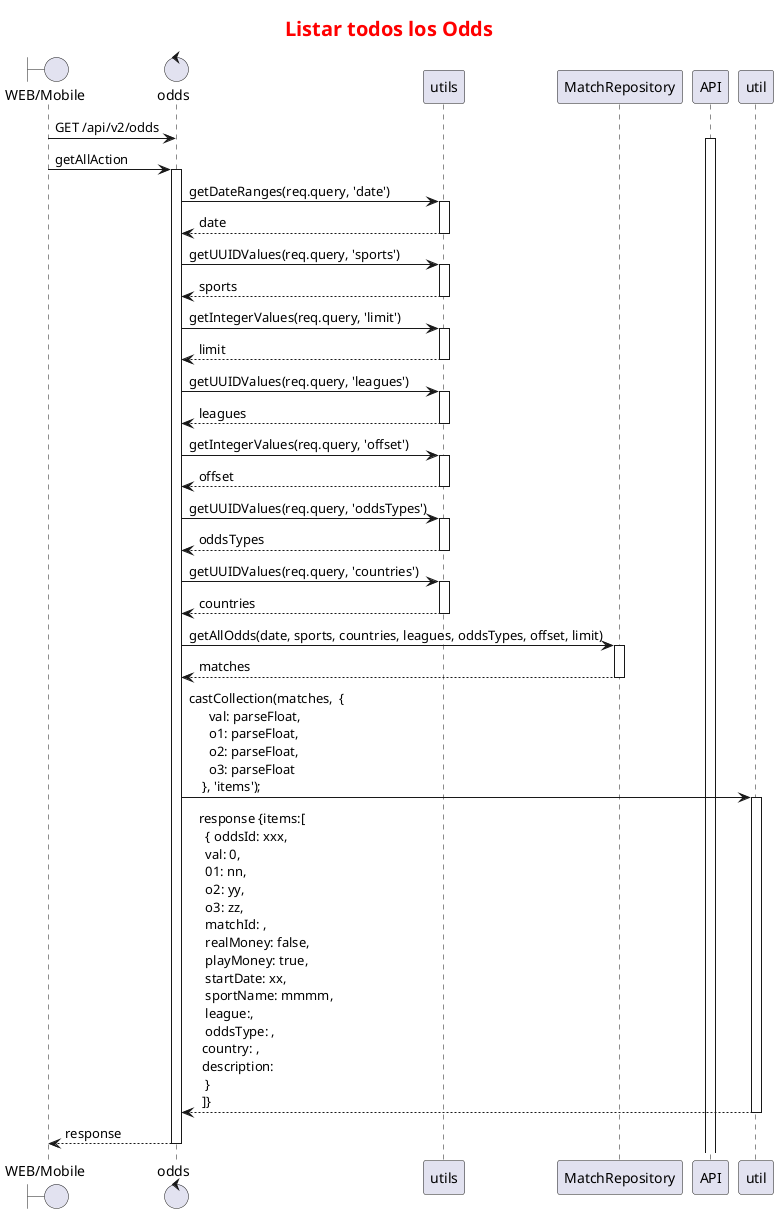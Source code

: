 @startuml
title <font color=red size=20>Listar todos los Odds</font>
boundary "WEB/Mobile" as UI
control odds as odds
participant utils
participant MatchRepository as repo
UI -> odds : GET /api/v2/odds
activate API
UI -> odds : getAllAction
activate odds
odds -> utils : getDateRanges(req.query, 'date')
activate utils
return date 
odds -> utils : getUUIDValues(req.query, 'sports')
activate utils
return sports
odds -> utils : getIntegerValues(req.query, 'limit')
activate utils
return limit
odds -> utils : getUUIDValues(req.query, 'leagues')
activate utils
return leagues
odds -> utils : getIntegerValues(req.query, 'offset')
activate utils
return offset
odds -> utils : getUUIDValues(req.query, 'oddsTypes')
activate utils
return oddsTypes
odds -> utils : getUUIDValues(req.query, 'countries')
activate utils
return countries
odds ->  repo : getAllOdds(date, sports, countries, leagues, oddsTypes, offset, limit)
activate repo
return matches
odds -> util : castCollection(matches,  {\n      val: parseFloat,\n      o1: parseFloat,\n      o2: parseFloat,\n      o3: parseFloat\n    }, 'items');
activate util
return response {items:[\n  { oddsId: xxx,\n  val: 0,\n  01: nn,\n  o2: yy,\n  o3: zz,\n  matchId: ,\n  realMoney: false,\n  playMoney: true,\n  startDate: xx,\n  sportName: mmmm,\n  league:,\n  oddsType: ,\n country: ,\n description: \n  }\n ]}
return response



@enduml